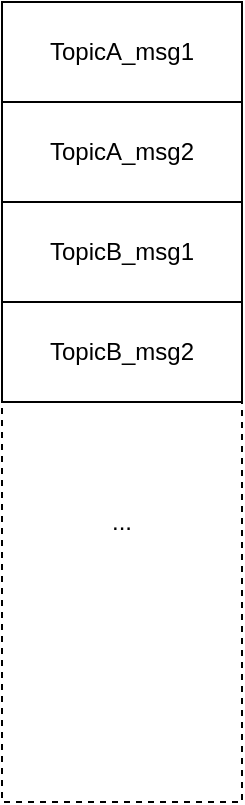 <mxfile version="13.1.2" type="github"><diagram id="i2791ngCbLQseSlkUwbt" name="Page-1"><mxGraphModel dx="946" dy="541" grid="1" gridSize="10" guides="1" tooltips="1" connect="1" arrows="1" fold="1" page="1" pageScale="1" pageWidth="827" pageHeight="1169" math="0" shadow="0"><root><mxCell id="0"/><mxCell id="1" parent="0"/><mxCell id="jUnSyPaDh8FVO5F6lZOA-3" value="" style="rounded=0;whiteSpace=wrap;html=1;dashed=1;" vertex="1" parent="1"><mxGeometry x="120" y="80" width="120" height="400" as="geometry"/></mxCell><mxCell id="jUnSyPaDh8FVO5F6lZOA-4" value="TopicA_msg1" style="rounded=0;whiteSpace=wrap;html=1;" vertex="1" parent="1"><mxGeometry x="120" y="80" width="120" height="50" as="geometry"/></mxCell><mxCell id="jUnSyPaDh8FVO5F6lZOA-5" value="TopicA_msg2" style="rounded=0;whiteSpace=wrap;html=1;" vertex="1" parent="1"><mxGeometry x="120" y="130" width="120" height="50" as="geometry"/></mxCell><mxCell id="jUnSyPaDh8FVO5F6lZOA-6" value="TopicB_msg1" style="rounded=0;whiteSpace=wrap;html=1;" vertex="1" parent="1"><mxGeometry x="120" y="180" width="120" height="50" as="geometry"/></mxCell><mxCell id="jUnSyPaDh8FVO5F6lZOA-7" value="TopicB_msg2" style="rounded=0;whiteSpace=wrap;html=1;" vertex="1" parent="1"><mxGeometry x="120" y="230" width="120" height="50" as="geometry"/></mxCell><mxCell id="jUnSyPaDh8FVO5F6lZOA-8" value="..." style="text;html=1;strokeColor=none;fillColor=none;align=center;verticalAlign=middle;whiteSpace=wrap;rounded=0;dashed=1;" vertex="1" parent="1"><mxGeometry x="160" y="330" width="40" height="20" as="geometry"/></mxCell></root></mxGraphModel></diagram></mxfile>